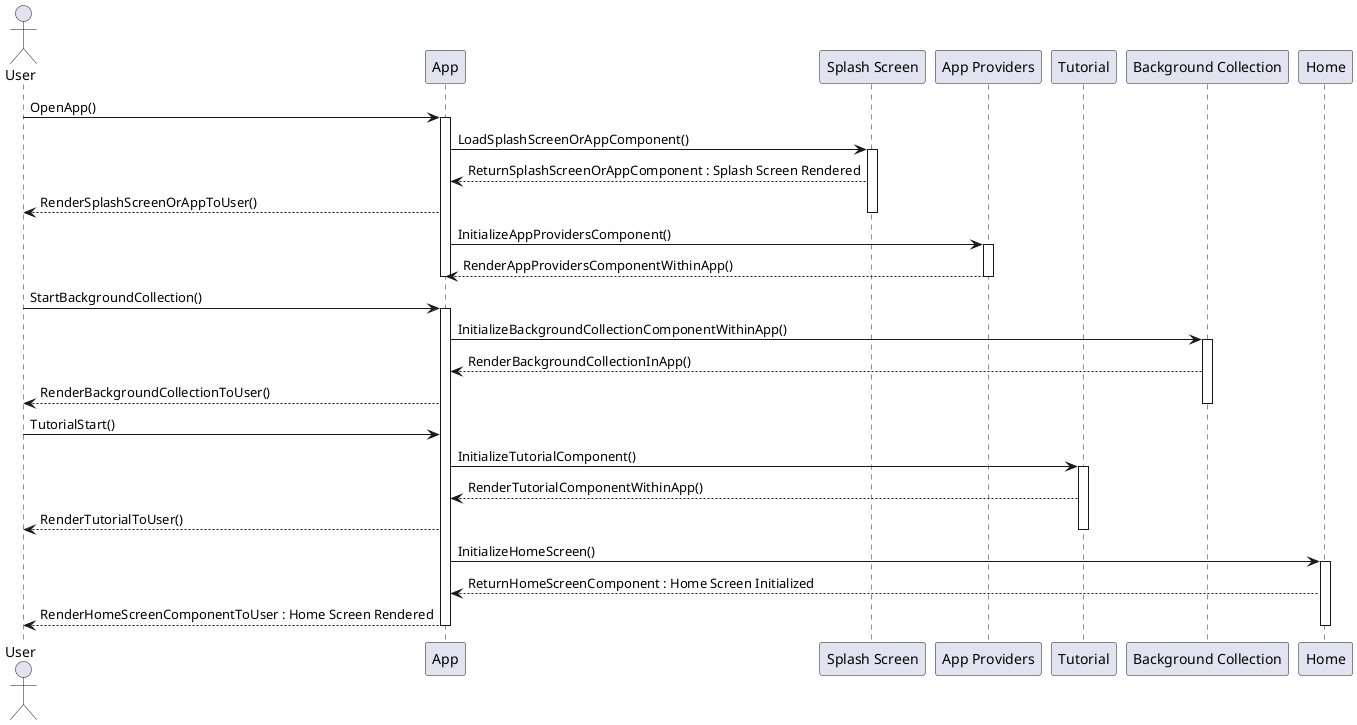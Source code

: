 @startuml SequenceStartUpPhase

actor "User" as U
participant "App" as A
participant "Splash Screen" as C
participant "App Providers" as B
participant "Tutorial" as T
participant "Background Collection" as BC
participant "Home" as D

U -> A: OpenApp()
activate A
A -> C: LoadSplashScreenOrAppComponent()
activate C
C --> A: ReturnSplashScreenOrAppComponent : Splash Screen Rendered 
A --> U: RenderSplashScreenOrAppToUser() 
deactivate C
A -> B: InitializeAppProvidersComponent()
activate B
B --> A: RenderAppProvidersComponentWithinApp()
deactivate B
deactivate A

U -> A: StartBackgroundCollection()
activate A
A -> BC: InitializeBackgroundCollectionComponentWithinApp()
activate BC
BC --> A: RenderBackgroundCollectionInApp()
A --> U: RenderBackgroundCollectionToUser()
deactivate BC
U -> A: TutorialStart()
A -> T: InitializeTutorialComponent()
activate T
T --> A: RenderTutorialComponentWithinApp()
A --> U: RenderTutorialToUser()
deactivate T

A -> D: InitializeHomeScreen()
activate D
D --> A: ReturnHomeScreenComponent : Home Screen Initialized
A --> U: RenderHomeScreenComponentToUser : Home Screen Rendered
deactivate D
deactivate A

@enduml
